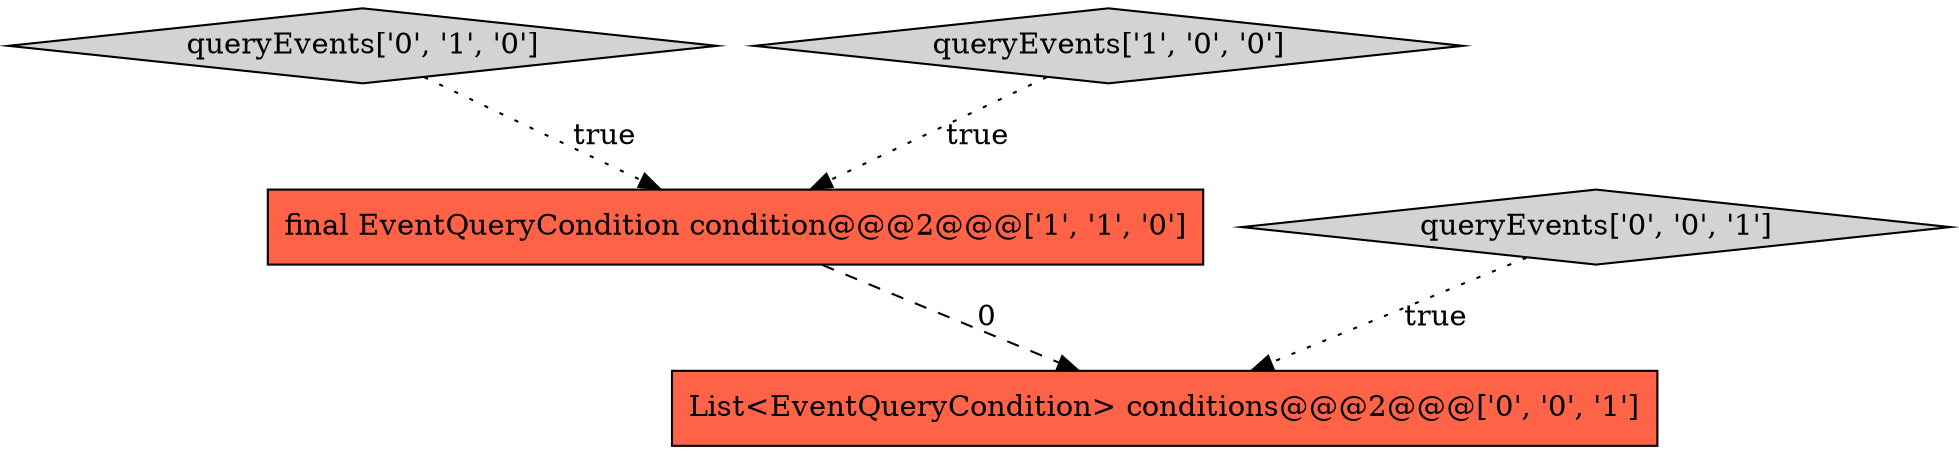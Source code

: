 digraph {
2 [style = filled, label = "queryEvents['0', '1', '0']", fillcolor = lightgray, shape = diamond image = "AAA0AAABBB2BBB"];
0 [style = filled, label = "queryEvents['1', '0', '0']", fillcolor = lightgray, shape = diamond image = "AAA0AAABBB1BBB"];
1 [style = filled, label = "final EventQueryCondition condition@@@2@@@['1', '1', '0']", fillcolor = tomato, shape = box image = "AAA0AAABBB1BBB"];
3 [style = filled, label = "queryEvents['0', '0', '1']", fillcolor = lightgray, shape = diamond image = "AAA0AAABBB3BBB"];
4 [style = filled, label = "List<EventQueryCondition> conditions@@@2@@@['0', '0', '1']", fillcolor = tomato, shape = box image = "AAA0AAABBB3BBB"];
2->1 [style = dotted, label="true"];
0->1 [style = dotted, label="true"];
3->4 [style = dotted, label="true"];
1->4 [style = dashed, label="0"];
}
